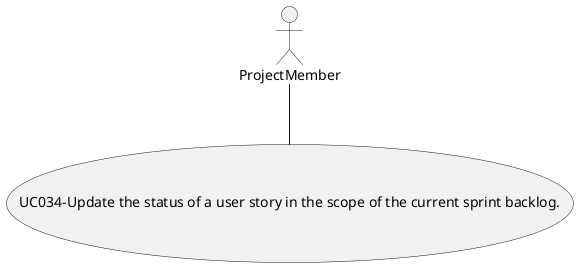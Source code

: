 @startuml

actor ProjectMember
usecase (UC034-Update the status of a user story in the scope of the current sprint backlog.)

:ProjectMember: -- (UC034-Update the status of a user story in the scope of the current sprint backlog.)

@enduml
